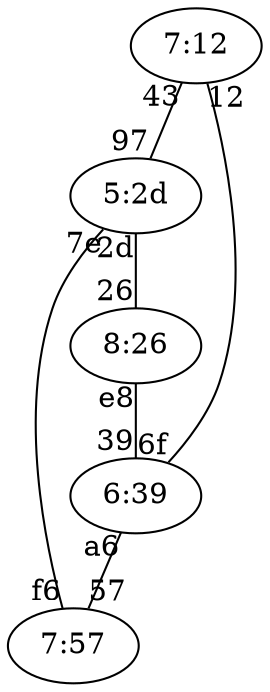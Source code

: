 graph{
	"7:12" -- "5:2d" [headlabel="97", taillabel="43"]
	"5:2d" -- "8:26" [headlabel="26", taillabel="2d"]
	"8:26" -- "6:39" [headlabel="39", taillabel="e8"]
	"6:39" -- "7:57" [headlabel="57", taillabel="a6"]
	"7:12" -- "6:39" [headlabel="6f", taillabel="12"]
	"5:2d" -- "7:57" [headlabel="f6", taillabel="7e"]
}